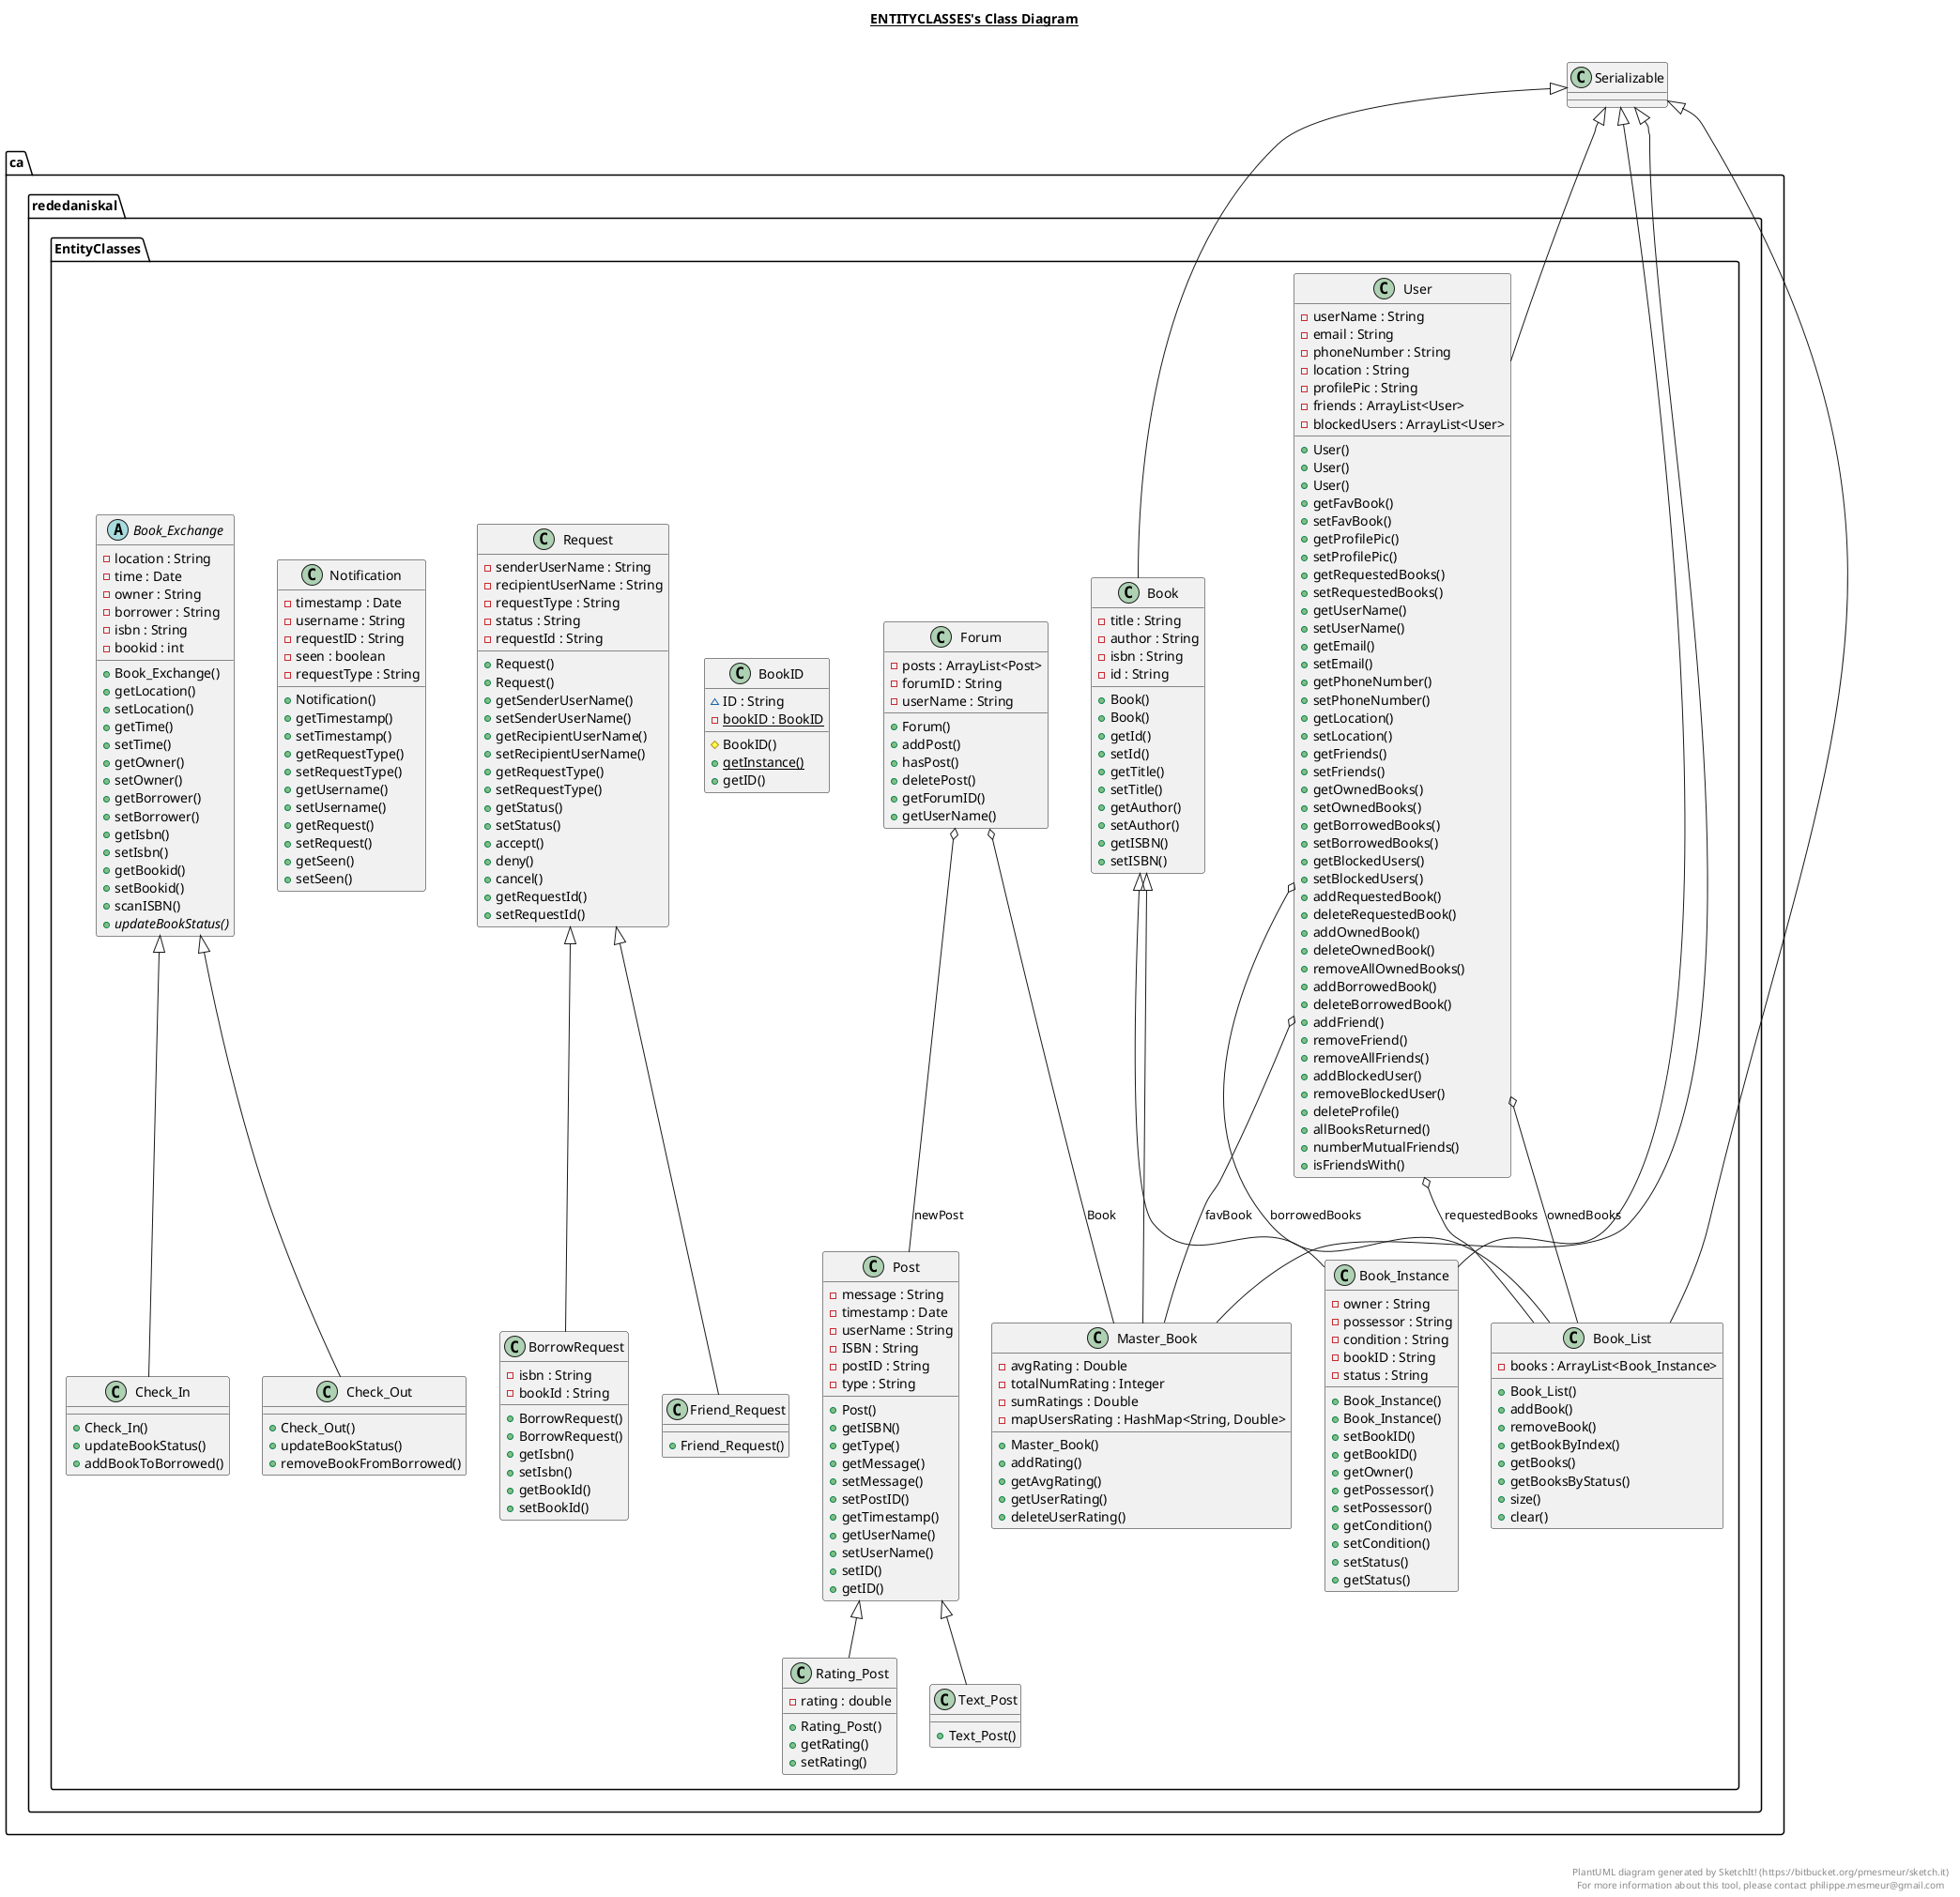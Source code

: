 @startuml

title __ENTITYCLASSES's Class Diagram__\n

  package ca.rededaniskal {
    package ca.rededaniskal.EntityClasses {
      class Book {
          - title : String
          - author : String
          - isbn : String
          - id : String
          + Book()
          + Book()
          + getId()
          + setId()
          + getTitle()
          + setTitle()
          + getAuthor()
          + setAuthor()
          + getISBN()
          + setISBN()
      }
    }
  }
  

  package ca.rededaniskal {
    package ca.rededaniskal.EntityClasses {
      class BookID {
          ~ ID : String
          {static} - bookID : BookID
          # BookID()
          {static} + getInstance()
          + getID()
      }
    }
  }
  

  package ca.rededaniskal {
    package ca.rededaniskal.EntityClasses {
      abstract class Book_Exchange {
          - location : String
          - time : Date
          - owner : String
          - borrower : String
          - isbn : String
          - bookid : int
          + Book_Exchange()
          + getLocation()
          + setLocation()
          + getTime()
          + setTime()
          + getOwner()
          + setOwner()
          + getBorrower()
          + setBorrower()
          + getIsbn()
          + setIsbn()
          + getBookid()
          + setBookid()
          + scanISBN()
          {abstract} + updateBookStatus()
      }
    }
  }
  

  package ca.rededaniskal {
    package ca.rededaniskal.EntityClasses {
      class Book_Instance {
          - owner : String
          - possessor : String
          - condition : String
          - bookID : String
          - status : String
          + Book_Instance()
          + Book_Instance()
          + setBookID()
          + getBookID()
          + getOwner()
          + getPossessor()
          + setPossessor()
          + getCondition()
          + setCondition()
          + setStatus()
          + getStatus()
      }
    }
  }
  

  package ca.rededaniskal {
    package ca.rededaniskal.EntityClasses {
      class Book_List {
          - books : ArrayList<Book_Instance>
          + Book_List()
          + addBook()
          + removeBook()
          + getBookByIndex()
          + getBooks()
          + getBooksByStatus()
          + size()
          + clear()
      }
    }
  }
  

  package ca.rededaniskal {
    package ca.rededaniskal.EntityClasses {
      class BorrowRequest {
          - isbn : String
          - bookId : String
          + BorrowRequest()
          + BorrowRequest()
          + getIsbn()
          + setIsbn()
          + getBookId()
          + setBookId()
      }
    }
  }
  

  package ca.rededaniskal {
    package ca.rededaniskal.EntityClasses {
      class Check_In {
          + Check_In()
          + updateBookStatus()
          + addBookToBorrowed()
      }
    }
  }
  

  package ca.rededaniskal {
    package ca.rededaniskal.EntityClasses {
      class Check_Out {
          + Check_Out()
          + updateBookStatus()
          + removeBookFromBorrowed()
      }
    }
  }
  

  package ca.rededaniskal {
    package ca.rededaniskal.EntityClasses {
      class Forum {
          - posts : ArrayList<Post>
          - forumID : String
          - userName : String
          + Forum()
          + addPost()
          + hasPost()
          + deletePost()
          + getForumID()
          + getUserName()
      }
    }
  }
  

  package ca.rededaniskal {
    package ca.rededaniskal.EntityClasses {
      class Friend_Request {
          + Friend_Request()
      }
    }
  }
  

  package ca.rededaniskal {
    package ca.rededaniskal.EntityClasses {
      class Master_Book {
          - avgRating : Double
          - totalNumRating : Integer
          - sumRatings : Double
          - mapUsersRating : HashMap<String, Double>
          + Master_Book()
          + addRating()
          + getAvgRating()
          + getUserRating()
          + deleteUserRating()
      }
    }
  }
  

  package ca.rededaniskal {
    package ca.rededaniskal.EntityClasses {
      class Notification {
          - timestamp : Date
          - username : String
          - requestID : String
          - seen : boolean
          - requestType : String
          + Notification()
          + getTimestamp()
          + setTimestamp()
          + getRequestType()
          + setRequestType()
          + getUsername()
          + setUsername()
          + getRequest()
          + setRequest()
          + getSeen()
          + setSeen()
      }
    }
  }
  

  package ca.rededaniskal {
    package ca.rededaniskal.EntityClasses {
      class Post {
          - message : String
          - timestamp : Date
          - userName : String
          - ISBN : String
          - postID : String
          - type : String
          + Post()
          + getISBN()
          + getType()
          + getMessage()
          + setMessage()
          + setPostID()
          + getTimestamp()
          + getUserName()
          + setUserName()
          + setID()
          + getID()
      }
    }
  }
  

  package ca.rededaniskal {
    package ca.rededaniskal.EntityClasses {
      class Rating_Post {
          - rating : double
          + Rating_Post()
          + getRating()
          + setRating()
      }
    }
  }
  

  package ca.rededaniskal {
    package ca.rededaniskal.EntityClasses {
      class Request {
          - senderUserName : String
          - recipientUserName : String
          - requestType : String
          - status : String
          - requestId : String
          + Request()
          + Request()
          + getSenderUserName()
          + setSenderUserName()
          + getRecipientUserName()
          + setRecipientUserName()
          + getRequestType()
          + setRequestType()
          + getStatus()
          + setStatus()
          + accept()
          + deny()
          + cancel()
          + getRequestId()
          + setRequestId()
      }
    }
  }
  

  package ca.rededaniskal {
    package ca.rededaniskal.EntityClasses {
      class Text_Post {
          + Text_Post()
      }
    }
  }
  

  package ca.rededaniskal {
    package ca.rededaniskal.EntityClasses {
      class User {
          - userName : String
          - email : String
          - phoneNumber : String
          - location : String
          - profilePic : String
          - friends : ArrayList<User>
          - blockedUsers : ArrayList<User>
          + User()
          + User()
          + User()
          + getFavBook()
          + setFavBook()
          + getProfilePic()
          + setProfilePic()
          + getRequestedBooks()
          + setRequestedBooks()
          + getUserName()
          + setUserName()
          + getEmail()
          + setEmail()
          + getPhoneNumber()
          + setPhoneNumber()
          + getLocation()
          + setLocation()
          + getFriends()
          + setFriends()
          + getOwnedBooks()
          + setOwnedBooks()
          + getBorrowedBooks()
          + setBorrowedBooks()
          + getBlockedUsers()
          + setBlockedUsers()
          + addRequestedBook()
          + deleteRequestedBook()
          + addOwnedBook()
          + deleteOwnedBook()
          + removeAllOwnedBooks()
          + addBorrowedBook()
          + deleteBorrowedBook()
          + addFriend()
          + removeFriend()
          + removeAllFriends()
          + addBlockedUser()
          + removeBlockedUser()
          + deleteProfile()
          + allBooksReturned()
          + numberMutualFriends()
          + isFriendsWith()
      }
    }
  }
  

  Book -up-|> Serializable
  Book_Instance -up-|> Serializable
  Book_Instance -up-|> Book
  Book_List -up-|> Serializable
  BorrowRequest -up-|> Request
  Check_In -up-|> Book_Exchange
  Check_Out -up-|> Book_Exchange
  Forum o-- Post : newPost
  Forum o-- Master_Book : Book
  Friend_Request -up-|> Request
  Master_Book -up-|> Serializable
  Master_Book -up-|> Book
  Rating_Post -up-|> Post
  Text_Post -up-|> Post
  User -up-|> Serializable
  User o-- Book_List : ownedBooks
  User o-- Book_List : borrowedBooks
  User o-- Book_List : requestedBooks
  User o-- Master_Book : favBook


right footer


PlantUML diagram generated by SketchIt! (https://bitbucket.org/pmesmeur/sketch.it)
For more information about this tool, please contact philippe.mesmeur@gmail.com
endfooter

@enduml
